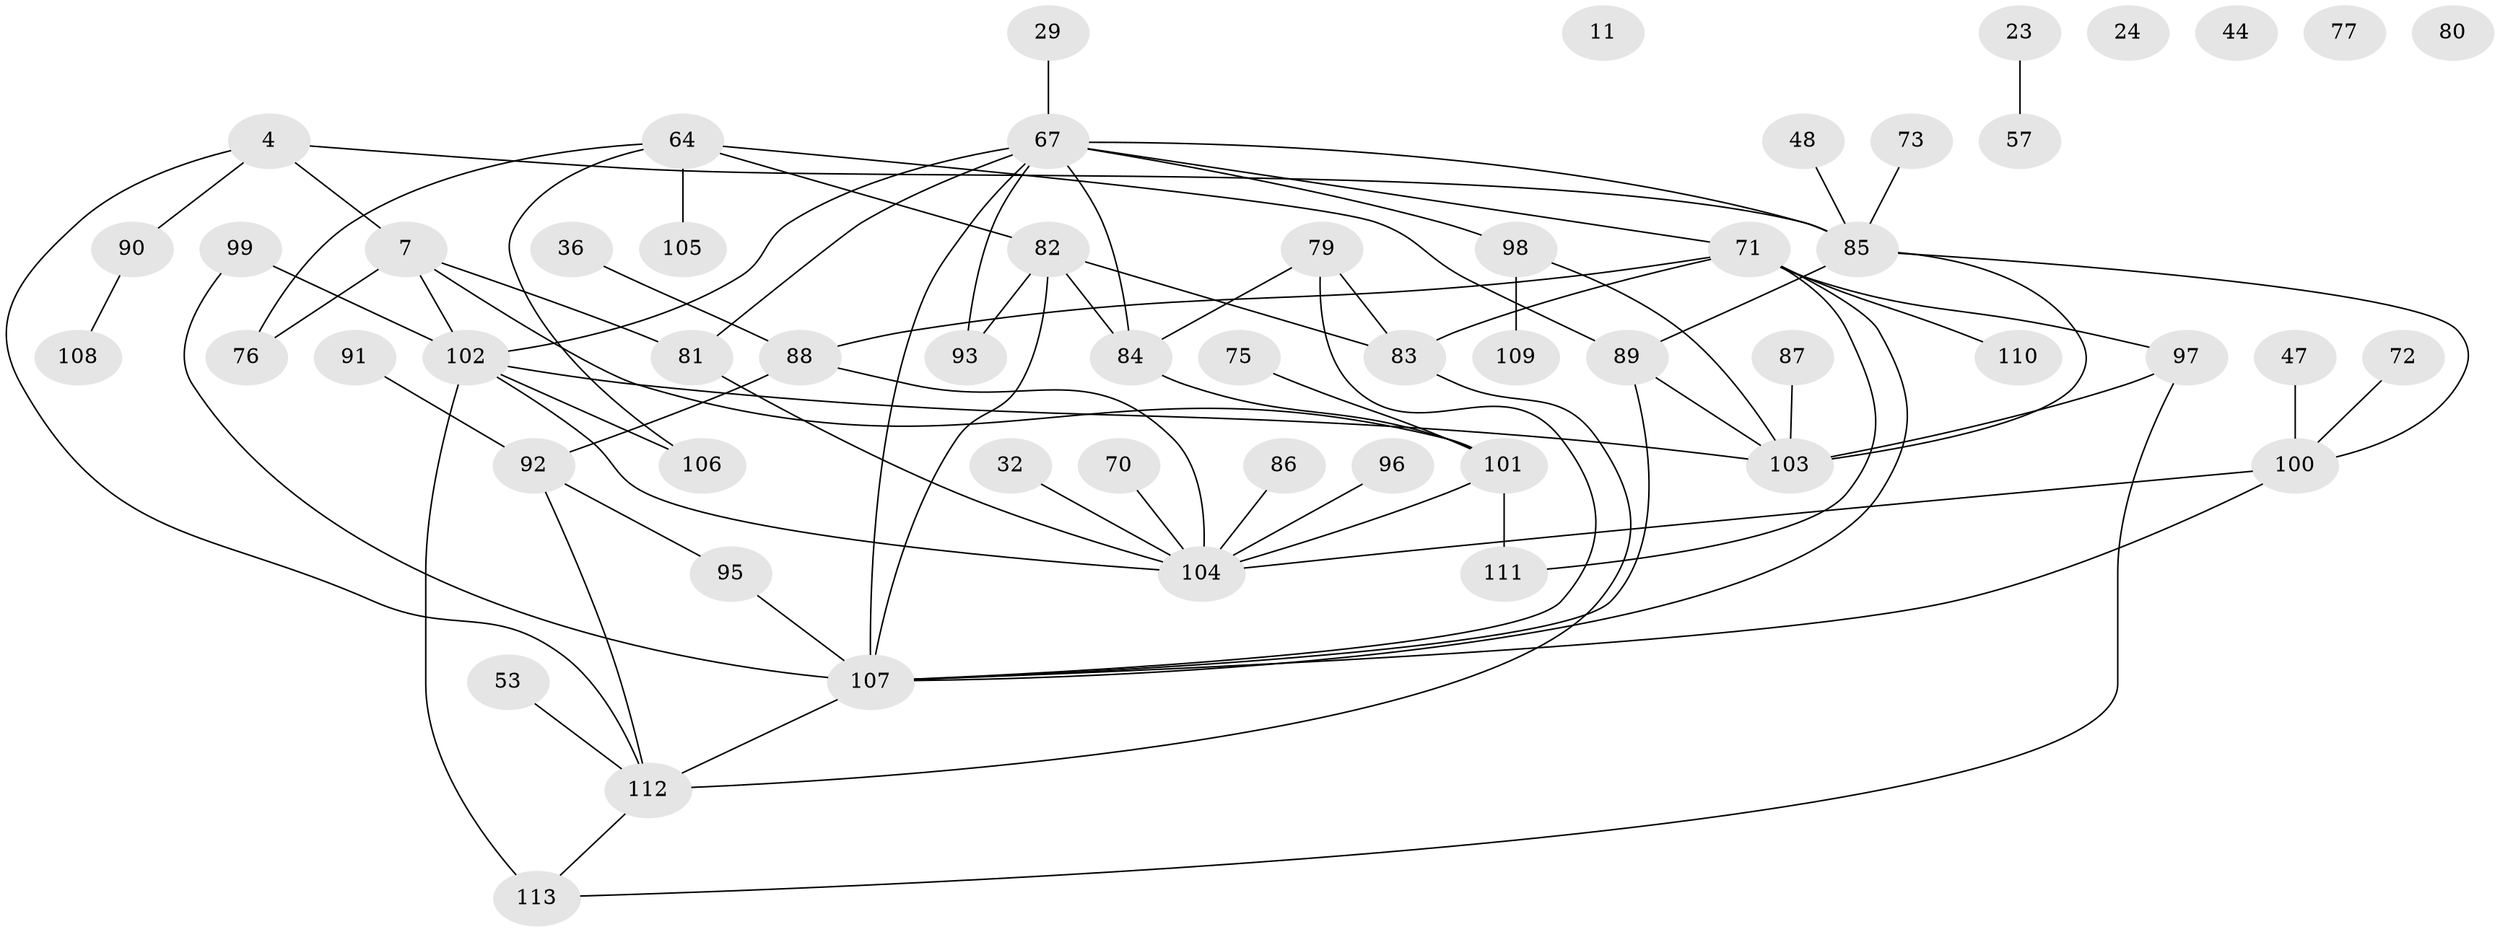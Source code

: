 // original degree distribution, {3: 0.2920353982300885, 6: 0.04424778761061947, 5: 0.08849557522123894, 1: 0.19469026548672566, 0: 0.04424778761061947, 8: 0.008849557522123894, 2: 0.23893805309734514, 4: 0.07964601769911504, 9: 0.008849557522123894}
// Generated by graph-tools (version 1.1) at 2025/38/03/09/25 04:38:54]
// undirected, 56 vertices, 79 edges
graph export_dot {
graph [start="1"]
  node [color=gray90,style=filled];
  4 [super="+3"];
  7;
  11;
  23;
  24;
  29;
  32;
  36;
  44;
  47;
  48;
  53;
  57;
  64 [super="+62"];
  67 [super="+15+63+56"];
  70;
  71 [super="+51"];
  72;
  73;
  75;
  76 [super="+59"];
  77;
  79 [super="+20"];
  80;
  81;
  82;
  83 [super="+68"];
  84 [super="+42"];
  85 [super="+1+52+12"];
  86;
  87;
  88 [super="+33"];
  89 [super="+35"];
  90 [super="+17"];
  91;
  92 [super="+69"];
  93;
  95;
  96;
  97 [super="+65+18"];
  98 [super="+10"];
  99;
  100 [super="+39"];
  101 [super="+50+94"];
  102;
  103 [super="+43+45+74"];
  104 [super="+9+21+34+40+13"];
  105;
  106;
  107 [super="+14+58+60+66"];
  108;
  109;
  110;
  111;
  112 [super="+41+78"];
  113 [super="+19"];
  4 -- 7 [weight=2];
  4 -- 90 [weight=2];
  4 -- 112;
  4 -- 85;
  7 -- 81;
  7 -- 102;
  7 -- 76;
  7 -- 101;
  23 -- 57;
  29 -- 67;
  32 -- 104;
  36 -- 88;
  47 -- 100;
  48 -- 85;
  53 -- 112;
  64 -- 82;
  64 -- 89 [weight=2];
  64 -- 105;
  64 -- 106;
  64 -- 76 [weight=2];
  67 -- 81;
  67 -- 102 [weight=2];
  67 -- 98 [weight=3];
  67 -- 93;
  67 -- 107 [weight=3];
  67 -- 84;
  67 -- 71;
  67 -- 85 [weight=2];
  70 -- 104;
  71 -- 111;
  71 -- 107 [weight=3];
  71 -- 83 [weight=2];
  71 -- 97;
  71 -- 88;
  71 -- 110;
  72 -- 100;
  73 -- 85;
  75 -- 101;
  79 -- 84;
  79 -- 107;
  79 -- 83;
  81 -- 104;
  82 -- 83;
  82 -- 84;
  82 -- 93;
  82 -- 107;
  83 -- 112;
  84 -- 101 [weight=2];
  85 -- 103;
  85 -- 100;
  85 -- 89;
  86 -- 104;
  87 -- 103;
  88 -- 92;
  88 -- 104;
  89 -- 107;
  89 -- 103;
  90 -- 108;
  91 -- 92;
  92 -- 112;
  92 -- 95;
  95 -- 107;
  96 -- 104;
  97 -- 113;
  97 -- 103;
  98 -- 109;
  98 -- 103 [weight=3];
  99 -- 102;
  99 -- 107;
  100 -- 104;
  100 -- 107;
  101 -- 111;
  101 -- 104;
  102 -- 106;
  102 -- 113 [weight=2];
  102 -- 104;
  102 -- 103;
  107 -- 112 [weight=2];
  112 -- 113;
}
